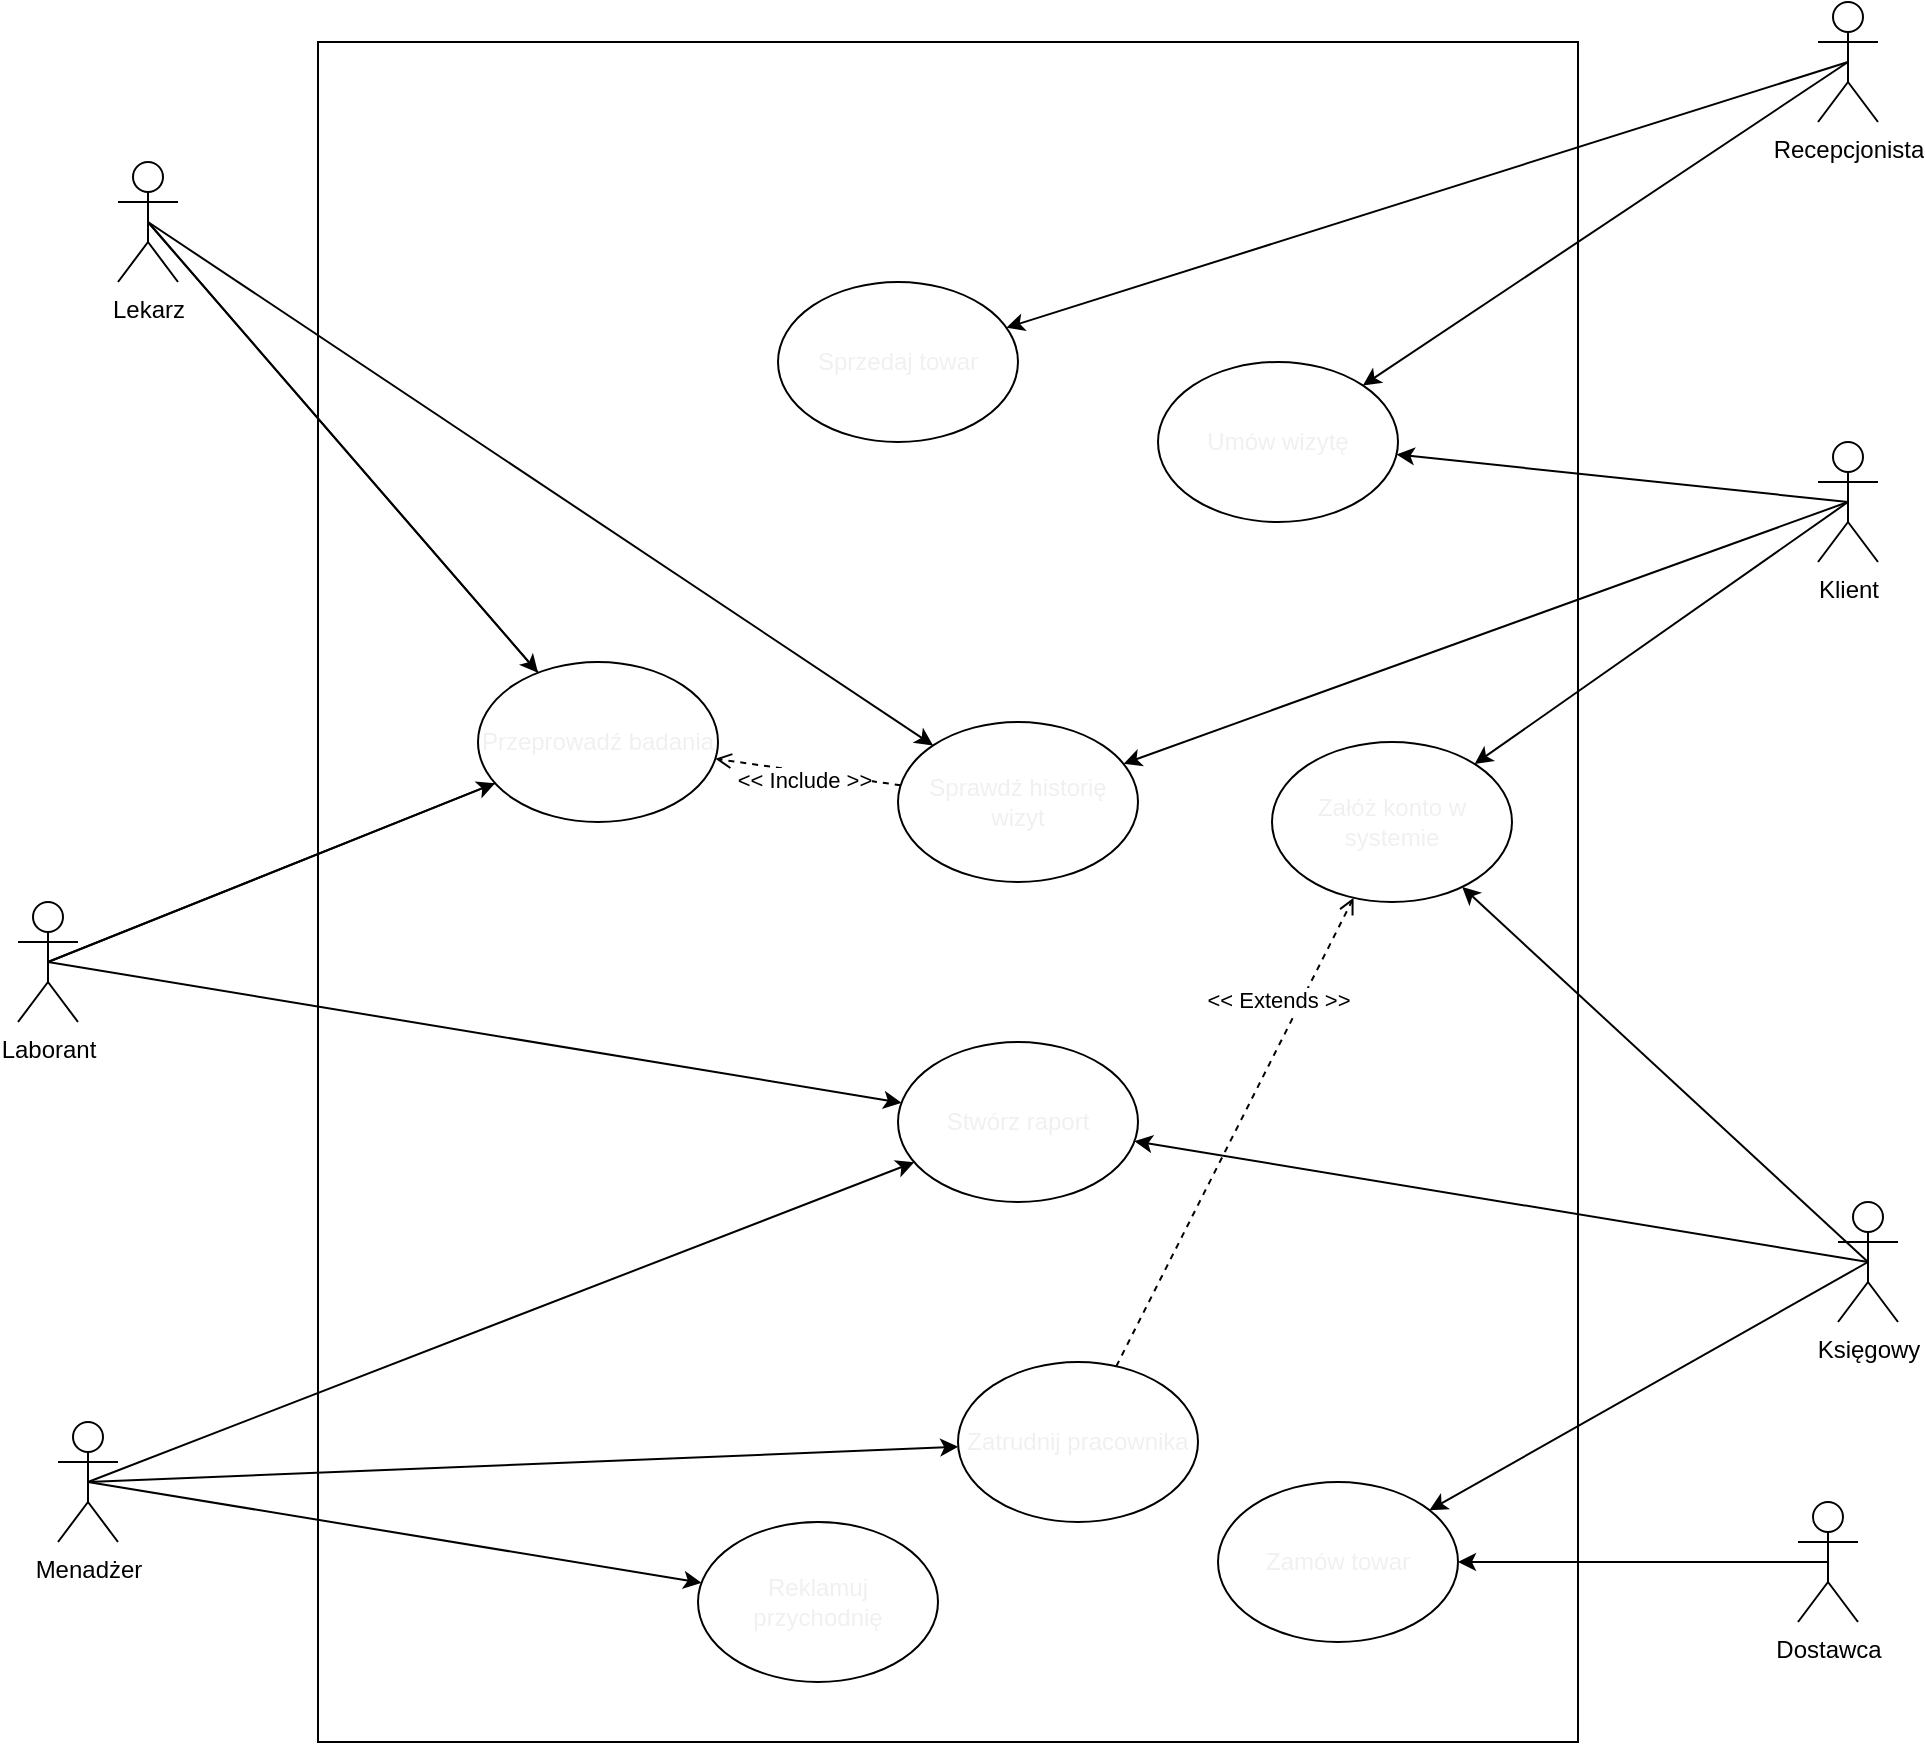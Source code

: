 <mxfile>
    <diagram id="UzU4vt95KXPO2YjQQzcW" name="Page-1">
        <mxGraphModel dx="983" dy="980" grid="1" gridSize="10" guides="1" tooltips="1" connect="1" arrows="1" fold="1" page="1" pageScale="1" pageWidth="827" pageHeight="1169" math="0" shadow="0">
            <root>
                <mxCell id="0"/>
                <mxCell id="1" parent="0"/>
                <mxCell id="3" value="" style="rounded=0;whiteSpace=wrap;html=1;" parent="1" vertex="1">
                    <mxGeometry x="230" y="180" width="630" height="850" as="geometry"/>
                </mxCell>
                <mxCell id="36" style="edgeStyle=none;html=1;exitX=0.5;exitY=0.5;exitDx=0;exitDy=0;exitPerimeter=0;fontColor=#F0F0F0;" parent="1" source="4" target="20" edge="1">
                    <mxGeometry relative="1" as="geometry"/>
                </mxCell>
                <mxCell id="37" style="edgeStyle=none;html=1;exitX=0.5;exitY=0.5;exitDx=0;exitDy=0;exitPerimeter=0;fontColor=#F0F0F0;" parent="1" source="4" target="24" edge="1">
                    <mxGeometry relative="1" as="geometry"/>
                </mxCell>
                <mxCell id="47" style="edgeStyle=none;html=1;exitX=0.5;exitY=0.5;exitDx=0;exitDy=0;exitPerimeter=0;fontColor=#F0F0F0;" parent="1" source="4" target="23" edge="1">
                    <mxGeometry relative="1" as="geometry"/>
                </mxCell>
                <mxCell id="4" value="Menadżer" style="shape=umlActor;verticalLabelPosition=bottom;verticalAlign=top;html=1;outlineConnect=0;" parent="1" vertex="1">
                    <mxGeometry x="100" y="870" width="30" height="60" as="geometry"/>
                </mxCell>
                <mxCell id="41" style="edgeStyle=none;html=1;exitX=0.5;exitY=0.5;exitDx=0;exitDy=0;exitPerimeter=0;fontColor=#F0F0F0;" parent="1" source="5" target="21" edge="1">
                    <mxGeometry relative="1" as="geometry"/>
                </mxCell>
                <mxCell id="42" style="edgeStyle=none;html=1;exitX=0.5;exitY=0.5;exitDx=0;exitDy=0;exitPerimeter=0;fontColor=#F0F0F0;" parent="1" source="5" target="17" edge="1">
                    <mxGeometry relative="1" as="geometry"/>
                </mxCell>
                <mxCell id="43" style="edgeStyle=none;html=1;exitX=0.5;exitY=0.5;exitDx=0;exitDy=0;exitPerimeter=0;fontColor=#F0F0F0;" parent="1" source="5" target="15" edge="1">
                    <mxGeometry relative="1" as="geometry"/>
                </mxCell>
                <mxCell id="5" value="Klient" style="shape=umlActor;verticalLabelPosition=bottom;verticalAlign=top;html=1;outlineConnect=0;" parent="1" vertex="1">
                    <mxGeometry x="980" y="380" width="30" height="60" as="geometry"/>
                </mxCell>
                <mxCell id="45" style="edgeStyle=none;html=1;exitX=0.5;exitY=0.5;exitDx=0;exitDy=0;exitPerimeter=0;fontColor=#F0F0F0;" parent="1" source="6" target="18" edge="1">
                    <mxGeometry relative="1" as="geometry"/>
                </mxCell>
                <mxCell id="51" style="edgeStyle=none;html=1;exitX=0.5;exitY=0.5;exitDx=0;exitDy=0;exitPerimeter=0;fontColor=#F0F0F0;" parent="1" source="6" target="21" edge="1">
                    <mxGeometry relative="1" as="geometry"/>
                </mxCell>
                <mxCell id="6" value="Lekarz" style="shape=umlActor;verticalLabelPosition=bottom;verticalAlign=top;html=1;outlineConnect=0;" parent="1" vertex="1">
                    <mxGeometry x="130" y="240" width="30" height="60" as="geometry"/>
                </mxCell>
                <mxCell id="38" style="edgeStyle=none;html=1;exitX=0.5;exitY=0.5;exitDx=0;exitDy=0;exitPerimeter=0;fontColor=#F0F0F0;" parent="1" source="7" target="17" edge="1">
                    <mxGeometry relative="1" as="geometry"/>
                </mxCell>
                <mxCell id="40" style="edgeStyle=none;html=1;exitX=0.5;exitY=0.5;exitDx=0;exitDy=0;exitPerimeter=0;fontColor=#F0F0F0;" parent="1" source="7" target="22" edge="1">
                    <mxGeometry relative="1" as="geometry"/>
                </mxCell>
                <mxCell id="7" value="Recepcjonista" style="shape=umlActor;verticalLabelPosition=bottom;verticalAlign=top;html=1;outlineConnect=0;" parent="1" vertex="1">
                    <mxGeometry x="980" y="160" width="30" height="60" as="geometry"/>
                </mxCell>
                <mxCell id="34" style="edgeStyle=none;html=1;exitX=0.5;exitY=0.5;exitDx=0;exitDy=0;exitPerimeter=0;fontColor=#F0F0F0;startArrow=none;" parent="1" source="8" target="20" edge="1">
                    <mxGeometry relative="1" as="geometry"/>
                </mxCell>
                <mxCell id="46" style="edgeStyle=none;html=1;exitX=0.5;exitY=0.5;exitDx=0;exitDy=0;exitPerimeter=0;fontColor=#F0F0F0;" parent="1" source="8" target="18" edge="1">
                    <mxGeometry relative="1" as="geometry"/>
                </mxCell>
                <mxCell id="8" value="Laborant" style="shape=umlActor;verticalLabelPosition=bottom;verticalAlign=top;html=1;outlineConnect=0;" parent="1" vertex="1">
                    <mxGeometry x="80" y="610" width="30" height="60" as="geometry"/>
                </mxCell>
                <mxCell id="49" style="edgeStyle=none;html=1;exitX=0.5;exitY=0.5;exitDx=0;exitDy=0;exitPerimeter=0;fontColor=#F0F0F0;entryX=1;entryY=0.5;entryDx=0;entryDy=0;" parent="1" source="9" target="19" edge="1">
                    <mxGeometry relative="1" as="geometry"/>
                </mxCell>
                <mxCell id="9" value="Dostawca" style="shape=umlActor;verticalLabelPosition=bottom;verticalAlign=top;html=1;outlineConnect=0;" parent="1" vertex="1">
                    <mxGeometry x="970" y="910" width="30" height="60" as="geometry"/>
                </mxCell>
                <mxCell id="35" style="edgeStyle=none;html=1;exitX=0.5;exitY=0.5;exitDx=0;exitDy=0;exitPerimeter=0;fontColor=#F0F0F0;" parent="1" source="10" target="20" edge="1">
                    <mxGeometry relative="1" as="geometry"/>
                </mxCell>
                <mxCell id="44" style="edgeStyle=none;html=1;exitX=0.5;exitY=0.5;exitDx=0;exitDy=0;exitPerimeter=0;fontColor=#F0F0F0;" parent="1" source="10" target="15" edge="1">
                    <mxGeometry relative="1" as="geometry"/>
                </mxCell>
                <mxCell id="48" style="edgeStyle=none;html=1;exitX=0.5;exitY=0.5;exitDx=0;exitDy=0;exitPerimeter=0;fontColor=#F0F0F0;" parent="1" source="10" target="19" edge="1">
                    <mxGeometry relative="1" as="geometry"/>
                </mxCell>
                <mxCell id="10" value="Księgowy" style="shape=umlActor;verticalLabelPosition=bottom;verticalAlign=top;html=1;outlineConnect=0;" parent="1" vertex="1">
                    <mxGeometry x="990" y="760" width="30" height="60" as="geometry"/>
                </mxCell>
                <mxCell id="15" value="Załóż konto w systemie" style="ellipse;whiteSpace=wrap;html=1;fontColor=#F0F0F0;" parent="1" vertex="1">
                    <mxGeometry x="707" y="530" width="120" height="80" as="geometry"/>
                </mxCell>
                <mxCell id="17" value="Umów wizytę" style="ellipse;whiteSpace=wrap;html=1;fontColor=#F0F0F0;" parent="1" vertex="1">
                    <mxGeometry x="650" y="340" width="120" height="80" as="geometry"/>
                </mxCell>
                <mxCell id="19" value="Zamów towar" style="ellipse;whiteSpace=wrap;html=1;fontColor=#F0F0F0;" parent="1" vertex="1">
                    <mxGeometry x="680" y="900" width="120" height="80" as="geometry"/>
                </mxCell>
                <mxCell id="20" value="Stwórz raport" style="ellipse;whiteSpace=wrap;html=1;fontColor=#F0F0F0;" parent="1" vertex="1">
                    <mxGeometry x="520" y="680" width="120" height="80" as="geometry"/>
                </mxCell>
                <mxCell id="60" style="edgeStyle=none;html=1;dashed=1;endArrow=open;endFill=0;" edge="1" parent="1" source="21" target="18">
                    <mxGeometry relative="1" as="geometry"/>
                </mxCell>
                <mxCell id="61" value="&amp;lt;&amp;lt; Include &amp;gt;&amp;gt;" style="edgeLabel;html=1;align=center;verticalAlign=middle;resizable=0;points=[];" vertex="1" connectable="0" parent="60">
                    <mxGeometry x="0.051" y="4" relative="1" as="geometry">
                        <mxPoint as="offset"/>
                    </mxGeometry>
                </mxCell>
                <mxCell id="21" value="Sprawdź historię wizyt" style="ellipse;whiteSpace=wrap;html=1;fontColor=#F0F0F0;" parent="1" vertex="1">
                    <mxGeometry x="520" y="520" width="120" height="80" as="geometry"/>
                </mxCell>
                <mxCell id="22" value="Sprzedaj towar" style="ellipse;whiteSpace=wrap;html=1;fontColor=#F0F0F0;" parent="1" vertex="1">
                    <mxGeometry x="460" y="300" width="120" height="80" as="geometry"/>
                </mxCell>
                <mxCell id="23" value="Reklamuj przychodnię" style="ellipse;whiteSpace=wrap;html=1;fontColor=#F0F0F0;" parent="1" vertex="1">
                    <mxGeometry x="420" y="920" width="120" height="80" as="geometry"/>
                </mxCell>
                <mxCell id="62" value="&amp;lt;&amp;lt; Extends &amp;gt;&amp;gt;" style="edgeStyle=none;html=1;dashed=1;endArrow=open;endFill=0;" edge="1" parent="1" source="24" target="15">
                    <mxGeometry x="0.516" y="10" relative="1" as="geometry">
                        <mxPoint y="-1" as="offset"/>
                    </mxGeometry>
                </mxCell>
                <mxCell id="24" value="Zatrudnij pracownika" style="ellipse;whiteSpace=wrap;html=1;fontColor=#F0F0F0;" parent="1" vertex="1">
                    <mxGeometry x="550" y="840" width="120" height="80" as="geometry"/>
                </mxCell>
                <mxCell id="55" value="" style="endArrow=none;html=1;fontColor=#F0F0F0;exitX=0.5;exitY=0.5;exitDx=0;exitDy=0;exitPerimeter=0;" parent="1" source="6" target="18" edge="1">
                    <mxGeometry width="50" height="50" relative="1" as="geometry">
                        <mxPoint x="165" y="120" as="sourcePoint"/>
                        <mxPoint x="334.616" y="452.145" as="targetPoint"/>
                    </mxGeometry>
                </mxCell>
                <mxCell id="59" value="" style="edgeStyle=none;html=1;exitX=0.5;exitY=0.5;exitDx=0;exitDy=0;exitPerimeter=0;fontColor=#F0F0F0;endArrow=none;" parent="1" source="8" target="18" edge="1">
                    <mxGeometry relative="1" as="geometry">
                        <mxPoint x="65" y="180" as="sourcePoint"/>
                        <mxPoint x="665.791" y="757.138" as="targetPoint"/>
                    </mxGeometry>
                </mxCell>
                <mxCell id="18" value="Przeprowadź badania" style="ellipse;whiteSpace=wrap;html=1;fontColor=#F0F0F0;" parent="1" vertex="1">
                    <mxGeometry x="310" y="490" width="120" height="80" as="geometry"/>
                </mxCell>
            </root>
        </mxGraphModel>
    </diagram>
</mxfile>
